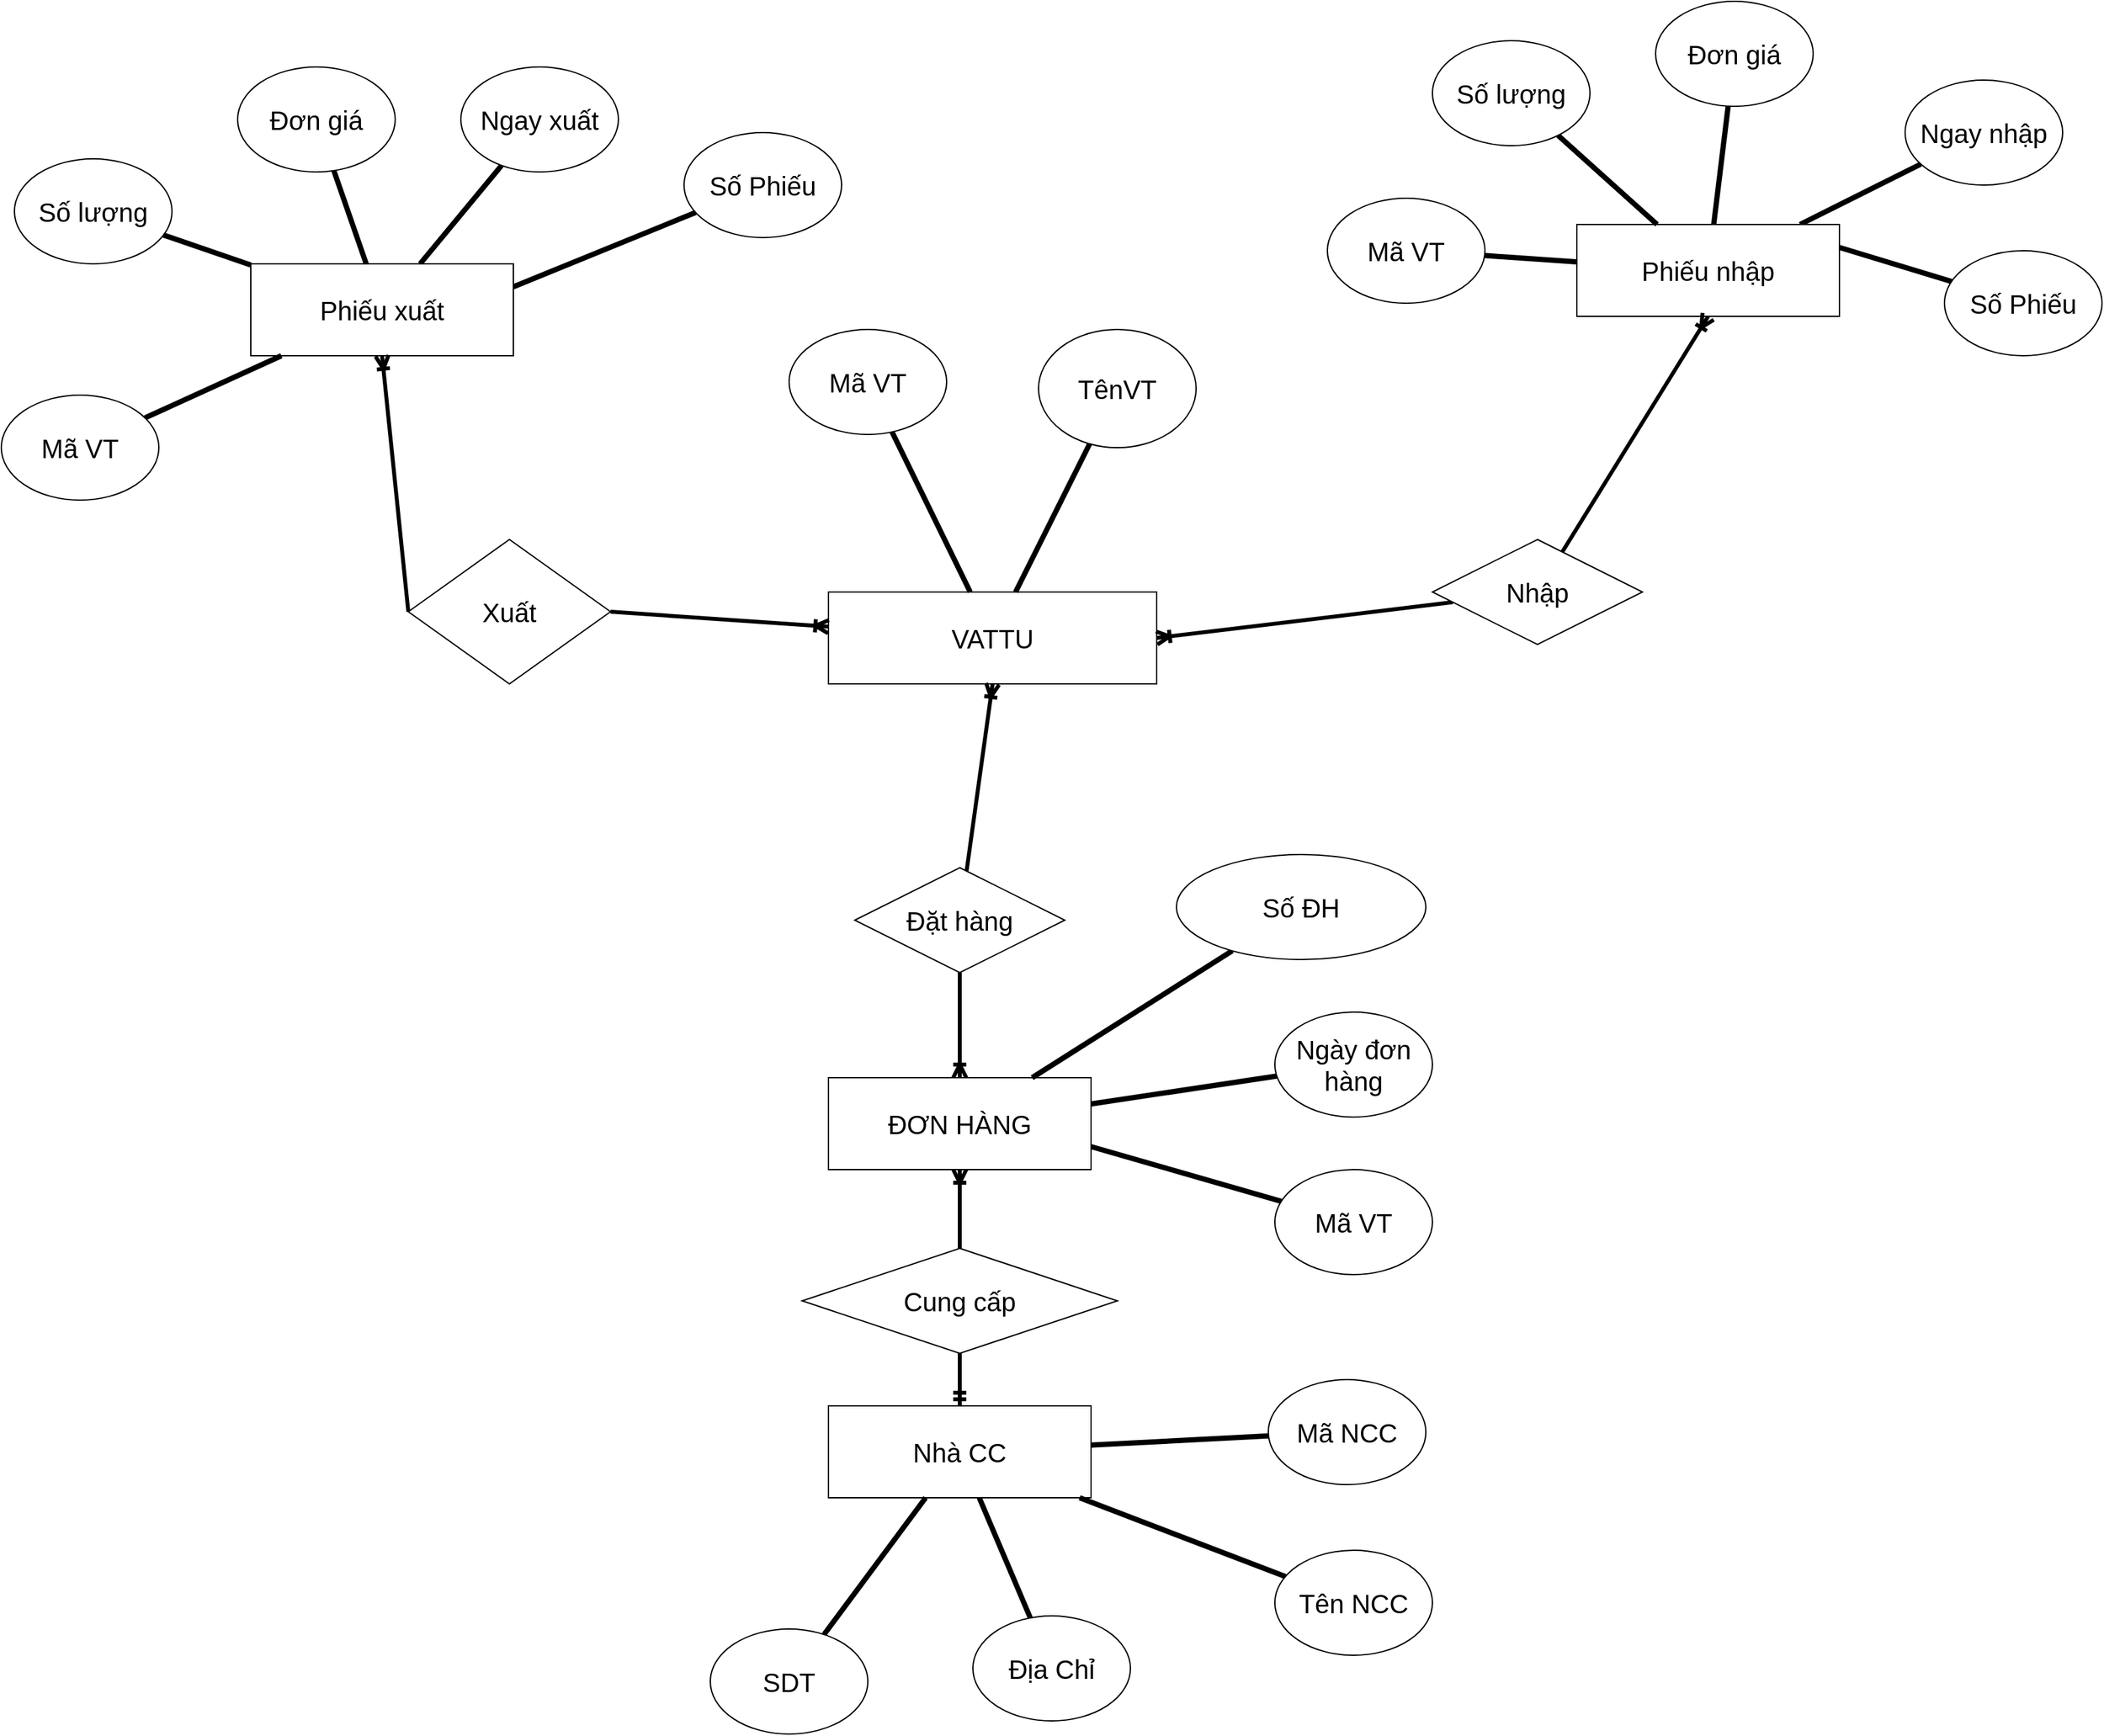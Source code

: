 <mxfile version="15.9.4" type="device"><diagram id="c_1s_MkbOyTLNcrv5Ga9" name="Page-1"><mxGraphModel dx="1335" dy="677" grid="1" gridSize="10" guides="1" tooltips="1" connect="1" arrows="1" fold="1" page="1" pageScale="1" pageWidth="827" pageHeight="1169" math="0" shadow="0"><root><mxCell id="0"/><mxCell id="1" parent="0"/><mxCell id="pBjlKgYWXkcNkVBS4IER-14" style="edgeStyle=none;rounded=0;orthogonalLoop=1;jettySize=auto;html=1;entryX=1;entryY=0.25;entryDx=0;entryDy=0;fontSize=20;endArrow=none;endFill=0;strokeWidth=4;" edge="1" parent="1" source="pBjlKgYWXkcNkVBS4IER-1" target="pBjlKgYWXkcNkVBS4IER-3"><mxGeometry relative="1" as="geometry"/></mxCell><mxCell id="pBjlKgYWXkcNkVBS4IER-1" value="Số Phiếu" style="ellipse;whiteSpace=wrap;html=1;fontSize=20;" vertex="1" parent="1"><mxGeometry x="550" y="110" width="120" height="80" as="geometry"/></mxCell><mxCell id="pBjlKgYWXkcNkVBS4IER-15" style="edgeStyle=none;rounded=0;orthogonalLoop=1;jettySize=auto;html=1;fontSize=20;endArrow=none;endFill=0;strokeWidth=4;" edge="1" parent="1" source="pBjlKgYWXkcNkVBS4IER-2" target="pBjlKgYWXkcNkVBS4IER-3"><mxGeometry relative="1" as="geometry"/></mxCell><mxCell id="pBjlKgYWXkcNkVBS4IER-2" value="Ngay xuất" style="ellipse;whiteSpace=wrap;html=1;fontSize=20;" vertex="1" parent="1"><mxGeometry x="380" y="60" width="120" height="80" as="geometry"/></mxCell><mxCell id="pBjlKgYWXkcNkVBS4IER-3" value="Phiếu xuất" style="rounded=0;whiteSpace=wrap;html=1;fontSize=20;" vertex="1" parent="1"><mxGeometry x="220" y="210" width="200" height="70" as="geometry"/></mxCell><mxCell id="pBjlKgYWXkcNkVBS4IER-16" style="edgeStyle=none;rounded=0;orthogonalLoop=1;jettySize=auto;html=1;fontSize=20;endArrow=none;endFill=0;strokeWidth=4;" edge="1" parent="1" source="pBjlKgYWXkcNkVBS4IER-5" target="pBjlKgYWXkcNkVBS4IER-3"><mxGeometry relative="1" as="geometry"/></mxCell><mxCell id="pBjlKgYWXkcNkVBS4IER-5" value="Đơn giá" style="ellipse;whiteSpace=wrap;html=1;fontSize=20;" vertex="1" parent="1"><mxGeometry x="210" y="60" width="120" height="80" as="geometry"/></mxCell><mxCell id="pBjlKgYWXkcNkVBS4IER-7" value="VATTU" style="rounded=0;whiteSpace=wrap;html=1;fontSize=20;" vertex="1" parent="1"><mxGeometry x="660" y="460" width="250" height="70" as="geometry"/></mxCell><mxCell id="pBjlKgYWXkcNkVBS4IER-17" style="edgeStyle=none;rounded=0;orthogonalLoop=1;jettySize=auto;html=1;fontSize=20;endArrow=none;endFill=0;strokeWidth=4;" edge="1" parent="1" source="pBjlKgYWXkcNkVBS4IER-10" target="pBjlKgYWXkcNkVBS4IER-3"><mxGeometry relative="1" as="geometry"/></mxCell><mxCell id="pBjlKgYWXkcNkVBS4IER-10" value="Số lượng" style="ellipse;whiteSpace=wrap;html=1;fontSize=20;" vertex="1" parent="1"><mxGeometry x="40" y="130" width="120" height="80" as="geometry"/></mxCell><mxCell id="pBjlKgYWXkcNkVBS4IER-20" style="edgeStyle=none;rounded=0;orthogonalLoop=1;jettySize=auto;html=1;fontSize=20;endArrow=ERoneToMany;endFill=0;strokeWidth=3;exitX=0.5;exitY=1;exitDx=0;exitDy=0;" edge="1" parent="1" source="pBjlKgYWXkcNkVBS4IER-18" target="pBjlKgYWXkcNkVBS4IER-7"><mxGeometry relative="1" as="geometry"/></mxCell><mxCell id="pBjlKgYWXkcNkVBS4IER-21" style="edgeStyle=none;rounded=0;orthogonalLoop=1;jettySize=auto;html=1;entryX=0.5;entryY=1;entryDx=0;entryDy=0;fontSize=20;endArrow=ERoneToMany;endFill=0;strokeWidth=3;exitX=0.5;exitY=0;exitDx=0;exitDy=0;" edge="1" parent="1" source="pBjlKgYWXkcNkVBS4IER-18" target="pBjlKgYWXkcNkVBS4IER-3"><mxGeometry relative="1" as="geometry"/></mxCell><mxCell id="pBjlKgYWXkcNkVBS4IER-18" value="Xuất" style="rhombus;whiteSpace=wrap;html=1;fontSize=20;direction=north;rotation=0;" vertex="1" parent="1"><mxGeometry x="340" y="420" width="154" height="110" as="geometry"/></mxCell><mxCell id="pBjlKgYWXkcNkVBS4IER-23" style="edgeStyle=none;rounded=0;orthogonalLoop=1;jettySize=auto;html=1;fontSize=20;endArrow=none;endFill=0;strokeWidth=4;" edge="1" parent="1" source="pBjlKgYWXkcNkVBS4IER-22" target="pBjlKgYWXkcNkVBS4IER-3"><mxGeometry relative="1" as="geometry"/></mxCell><mxCell id="pBjlKgYWXkcNkVBS4IER-22" value="Mã VT" style="ellipse;whiteSpace=wrap;html=1;fontSize=20;" vertex="1" parent="1"><mxGeometry x="30" y="310" width="120" height="80" as="geometry"/></mxCell><mxCell id="pBjlKgYWXkcNkVBS4IER-24" style="edgeStyle=none;rounded=0;orthogonalLoop=1;jettySize=auto;html=1;entryX=1;entryY=0.25;entryDx=0;entryDy=0;fontSize=20;endArrow=none;endFill=0;strokeWidth=4;" edge="1" parent="1" source="pBjlKgYWXkcNkVBS4IER-25" target="pBjlKgYWXkcNkVBS4IER-28"><mxGeometry relative="1" as="geometry"/></mxCell><mxCell id="pBjlKgYWXkcNkVBS4IER-25" value="Số Phiếu" style="ellipse;whiteSpace=wrap;html=1;fontSize=20;" vertex="1" parent="1"><mxGeometry x="1510" y="200" width="120" height="80" as="geometry"/></mxCell><mxCell id="pBjlKgYWXkcNkVBS4IER-26" style="edgeStyle=none;rounded=0;orthogonalLoop=1;jettySize=auto;html=1;fontSize=20;endArrow=none;endFill=0;strokeWidth=4;" edge="1" parent="1" source="pBjlKgYWXkcNkVBS4IER-27" target="pBjlKgYWXkcNkVBS4IER-28"><mxGeometry relative="1" as="geometry"/></mxCell><mxCell id="pBjlKgYWXkcNkVBS4IER-27" value="Ngay nhập" style="ellipse;whiteSpace=wrap;html=1;fontSize=20;" vertex="1" parent="1"><mxGeometry x="1480" y="70" width="120" height="80" as="geometry"/></mxCell><mxCell id="pBjlKgYWXkcNkVBS4IER-28" value="Phiếu nhập" style="rounded=0;whiteSpace=wrap;html=1;fontSize=20;" vertex="1" parent="1"><mxGeometry x="1230" y="180" width="200" height="70" as="geometry"/></mxCell><mxCell id="pBjlKgYWXkcNkVBS4IER-29" style="edgeStyle=none;rounded=0;orthogonalLoop=1;jettySize=auto;html=1;fontSize=20;endArrow=none;endFill=0;strokeWidth=4;" edge="1" parent="1" source="pBjlKgYWXkcNkVBS4IER-30" target="pBjlKgYWXkcNkVBS4IER-28"><mxGeometry relative="1" as="geometry"/></mxCell><mxCell id="pBjlKgYWXkcNkVBS4IER-30" value="Đơn giá" style="ellipse;whiteSpace=wrap;html=1;fontSize=20;" vertex="1" parent="1"><mxGeometry x="1290" y="10" width="120" height="80" as="geometry"/></mxCell><mxCell id="pBjlKgYWXkcNkVBS4IER-31" style="edgeStyle=none;rounded=0;orthogonalLoop=1;jettySize=auto;html=1;fontSize=20;endArrow=none;endFill=0;strokeWidth=4;" edge="1" parent="1" source="pBjlKgYWXkcNkVBS4IER-32" target="pBjlKgYWXkcNkVBS4IER-28"><mxGeometry relative="1" as="geometry"/></mxCell><mxCell id="pBjlKgYWXkcNkVBS4IER-32" value="Số lượng" style="ellipse;whiteSpace=wrap;html=1;fontSize=20;" vertex="1" parent="1"><mxGeometry x="1120" y="40" width="120" height="80" as="geometry"/></mxCell><mxCell id="pBjlKgYWXkcNkVBS4IER-33" style="edgeStyle=none;rounded=0;orthogonalLoop=1;jettySize=auto;html=1;fontSize=20;endArrow=ERoneToMany;endFill=0;strokeWidth=3;entryX=1;entryY=0.5;entryDx=0;entryDy=0;" edge="1" parent="1" source="pBjlKgYWXkcNkVBS4IER-35" target="pBjlKgYWXkcNkVBS4IER-7"><mxGeometry relative="1" as="geometry"><mxPoint x="1770" y="493.81" as="targetPoint"/></mxGeometry></mxCell><mxCell id="pBjlKgYWXkcNkVBS4IER-34" style="edgeStyle=none;rounded=0;orthogonalLoop=1;jettySize=auto;html=1;entryX=0.5;entryY=1;entryDx=0;entryDy=0;fontSize=20;endArrow=ERoneToMany;endFill=0;strokeWidth=3;" edge="1" parent="1" source="pBjlKgYWXkcNkVBS4IER-35" target="pBjlKgYWXkcNkVBS4IER-28"><mxGeometry relative="1" as="geometry"/></mxCell><mxCell id="pBjlKgYWXkcNkVBS4IER-35" value="Nhập" style="rhombus;whiteSpace=wrap;html=1;fontSize=20;" vertex="1" parent="1"><mxGeometry x="1120" y="420" width="160" height="80" as="geometry"/></mxCell><mxCell id="pBjlKgYWXkcNkVBS4IER-36" style="edgeStyle=none;rounded=0;orthogonalLoop=1;jettySize=auto;html=1;fontSize=20;endArrow=none;endFill=0;strokeWidth=4;" edge="1" parent="1" source="pBjlKgYWXkcNkVBS4IER-37" target="pBjlKgYWXkcNkVBS4IER-28"><mxGeometry relative="1" as="geometry"/></mxCell><mxCell id="pBjlKgYWXkcNkVBS4IER-37" value="Mã VT" style="ellipse;whiteSpace=wrap;html=1;fontSize=20;" vertex="1" parent="1"><mxGeometry x="1040" y="160" width="120" height="80" as="geometry"/></mxCell><mxCell id="pBjlKgYWXkcNkVBS4IER-39" style="edgeStyle=none;rounded=0;orthogonalLoop=1;jettySize=auto;html=1;fontSize=20;endArrow=none;endFill=0;strokeWidth=4;" edge="1" parent="1" source="pBjlKgYWXkcNkVBS4IER-38" target="pBjlKgYWXkcNkVBS4IER-7"><mxGeometry relative="1" as="geometry"/></mxCell><mxCell id="pBjlKgYWXkcNkVBS4IER-38" value="Mã VT" style="ellipse;whiteSpace=wrap;html=1;fontSize=20;" vertex="1" parent="1"><mxGeometry x="630" y="260" width="120" height="80" as="geometry"/></mxCell><mxCell id="pBjlKgYWXkcNkVBS4IER-41" style="edgeStyle=none;rounded=0;orthogonalLoop=1;jettySize=auto;html=1;fontSize=20;endArrow=none;endFill=0;strokeWidth=4;" edge="1" parent="1" source="pBjlKgYWXkcNkVBS4IER-40" target="pBjlKgYWXkcNkVBS4IER-7"><mxGeometry relative="1" as="geometry"/></mxCell><mxCell id="pBjlKgYWXkcNkVBS4IER-40" value="TênVT" style="ellipse;whiteSpace=wrap;html=1;fontSize=20;" vertex="1" parent="1"><mxGeometry x="820" y="260" width="120" height="90" as="geometry"/></mxCell><mxCell id="pBjlKgYWXkcNkVBS4IER-44" style="edgeStyle=none;rounded=0;orthogonalLoop=1;jettySize=auto;html=1;entryX=0.5;entryY=1;entryDx=0;entryDy=0;fontSize=20;endArrow=ERoneToMany;endFill=0;strokeWidth=3;" edge="1" parent="1" source="pBjlKgYWXkcNkVBS4IER-42" target="pBjlKgYWXkcNkVBS4IER-7"><mxGeometry relative="1" as="geometry"/></mxCell><mxCell id="pBjlKgYWXkcNkVBS4IER-45" style="edgeStyle=none;rounded=0;orthogonalLoop=1;jettySize=auto;html=1;fontSize=20;endArrow=ERoneToMany;endFill=0;strokeWidth=3;" edge="1" parent="1" source="pBjlKgYWXkcNkVBS4IER-42" target="pBjlKgYWXkcNkVBS4IER-43"><mxGeometry relative="1" as="geometry"/></mxCell><mxCell id="pBjlKgYWXkcNkVBS4IER-42" value="Đặt hàng" style="rhombus;whiteSpace=wrap;html=1;fontSize=20;" vertex="1" parent="1"><mxGeometry x="680" y="670" width="160" height="80" as="geometry"/></mxCell><mxCell id="pBjlKgYWXkcNkVBS4IER-43" value="ĐƠN HÀNG" style="rounded=0;whiteSpace=wrap;html=1;fontSize=20;" vertex="1" parent="1"><mxGeometry x="660" y="830" width="200" height="70" as="geometry"/></mxCell><mxCell id="pBjlKgYWXkcNkVBS4IER-49" style="edgeStyle=none;rounded=0;orthogonalLoop=1;jettySize=auto;html=1;fontSize=20;endArrow=none;endFill=0;strokeWidth=4;" edge="1" parent="1" source="pBjlKgYWXkcNkVBS4IER-46" target="pBjlKgYWXkcNkVBS4IER-43"><mxGeometry relative="1" as="geometry"/></mxCell><mxCell id="pBjlKgYWXkcNkVBS4IER-46" value="Số ĐH" style="ellipse;whiteSpace=wrap;html=1;fontSize=20;" vertex="1" parent="1"><mxGeometry x="925" y="660" width="190" height="80" as="geometry"/></mxCell><mxCell id="pBjlKgYWXkcNkVBS4IER-50" style="edgeStyle=none;rounded=0;orthogonalLoop=1;jettySize=auto;html=1;fontSize=20;endArrow=none;endFill=0;strokeWidth=4;" edge="1" parent="1" source="pBjlKgYWXkcNkVBS4IER-47" target="pBjlKgYWXkcNkVBS4IER-43"><mxGeometry relative="1" as="geometry"/></mxCell><mxCell id="pBjlKgYWXkcNkVBS4IER-47" value="Ngày đơn hàng" style="ellipse;whiteSpace=wrap;html=1;fontSize=20;" vertex="1" parent="1"><mxGeometry x="1000" y="780" width="120" height="80" as="geometry"/></mxCell><mxCell id="pBjlKgYWXkcNkVBS4IER-51" style="edgeStyle=none;rounded=0;orthogonalLoop=1;jettySize=auto;html=1;entryX=1;entryY=0.75;entryDx=0;entryDy=0;fontSize=20;endArrow=none;endFill=0;strokeWidth=4;" edge="1" parent="1" source="pBjlKgYWXkcNkVBS4IER-48" target="pBjlKgYWXkcNkVBS4IER-43"><mxGeometry relative="1" as="geometry"/></mxCell><mxCell id="pBjlKgYWXkcNkVBS4IER-48" value="Mã VT" style="ellipse;whiteSpace=wrap;html=1;fontSize=20;" vertex="1" parent="1"><mxGeometry x="1000" y="900" width="120" height="80" as="geometry"/></mxCell><mxCell id="pBjlKgYWXkcNkVBS4IER-52" value="Nhà CC" style="rounded=0;whiteSpace=wrap;html=1;fontSize=20;" vertex="1" parent="1"><mxGeometry x="660" y="1080" width="200" height="70" as="geometry"/></mxCell><mxCell id="pBjlKgYWXkcNkVBS4IER-60" style="edgeStyle=none;rounded=0;orthogonalLoop=1;jettySize=auto;html=1;fontSize=20;endArrow=none;endFill=0;strokeWidth=4;" edge="1" parent="1" source="pBjlKgYWXkcNkVBS4IER-53" target="pBjlKgYWXkcNkVBS4IER-52"><mxGeometry relative="1" as="geometry"/></mxCell><mxCell id="pBjlKgYWXkcNkVBS4IER-53" value="Mã NCC" style="ellipse;whiteSpace=wrap;html=1;fontSize=20;" vertex="1" parent="1"><mxGeometry x="995" y="1060" width="120" height="80" as="geometry"/></mxCell><mxCell id="pBjlKgYWXkcNkVBS4IER-59" style="edgeStyle=none;rounded=0;orthogonalLoop=1;jettySize=auto;html=1;fontSize=20;endArrow=none;endFill=0;strokeWidth=4;" edge="1" parent="1" source="pBjlKgYWXkcNkVBS4IER-54" target="pBjlKgYWXkcNkVBS4IER-52"><mxGeometry relative="1" as="geometry"/></mxCell><mxCell id="pBjlKgYWXkcNkVBS4IER-54" value="Tên NCC" style="ellipse;whiteSpace=wrap;html=1;fontSize=20;" vertex="1" parent="1"><mxGeometry x="1000" y="1190" width="120" height="80" as="geometry"/></mxCell><mxCell id="pBjlKgYWXkcNkVBS4IER-58" style="edgeStyle=none;rounded=0;orthogonalLoop=1;jettySize=auto;html=1;fontSize=20;endArrow=none;endFill=0;strokeWidth=4;" edge="1" parent="1" source="pBjlKgYWXkcNkVBS4IER-55" target="pBjlKgYWXkcNkVBS4IER-52"><mxGeometry relative="1" as="geometry"/></mxCell><mxCell id="pBjlKgYWXkcNkVBS4IER-55" value="Địa Chỉ" style="ellipse;whiteSpace=wrap;html=1;fontSize=20;" vertex="1" parent="1"><mxGeometry x="770" y="1240" width="120" height="80" as="geometry"/></mxCell><mxCell id="pBjlKgYWXkcNkVBS4IER-57" style="edgeStyle=none;rounded=0;orthogonalLoop=1;jettySize=auto;html=1;fontSize=20;endArrow=none;endFill=0;strokeWidth=4;" edge="1" parent="1" source="pBjlKgYWXkcNkVBS4IER-56" target="pBjlKgYWXkcNkVBS4IER-52"><mxGeometry relative="1" as="geometry"/></mxCell><mxCell id="pBjlKgYWXkcNkVBS4IER-56" value="SDT" style="ellipse;whiteSpace=wrap;html=1;fontSize=20;" vertex="1" parent="1"><mxGeometry x="570" y="1250" width="120" height="80" as="geometry"/></mxCell><mxCell id="pBjlKgYWXkcNkVBS4IER-62" style="edgeStyle=none;rounded=0;orthogonalLoop=1;jettySize=auto;html=1;fontSize=20;endArrow=ERmandOne;endFill=0;strokeWidth=3;" edge="1" parent="1" source="pBjlKgYWXkcNkVBS4IER-61" target="pBjlKgYWXkcNkVBS4IER-52"><mxGeometry relative="1" as="geometry"/></mxCell><mxCell id="pBjlKgYWXkcNkVBS4IER-63" style="edgeStyle=none;rounded=0;orthogonalLoop=1;jettySize=auto;html=1;fontSize=20;endArrow=ERoneToMany;endFill=0;strokeWidth=3;" edge="1" parent="1" source="pBjlKgYWXkcNkVBS4IER-61" target="pBjlKgYWXkcNkVBS4IER-43"><mxGeometry relative="1" as="geometry"/></mxCell><mxCell id="pBjlKgYWXkcNkVBS4IER-61" value="Cung cấp" style="rhombus;whiteSpace=wrap;html=1;fontSize=20;" vertex="1" parent="1"><mxGeometry x="640" y="960" width="240" height="80" as="geometry"/></mxCell></root></mxGraphModel></diagram></mxfile>